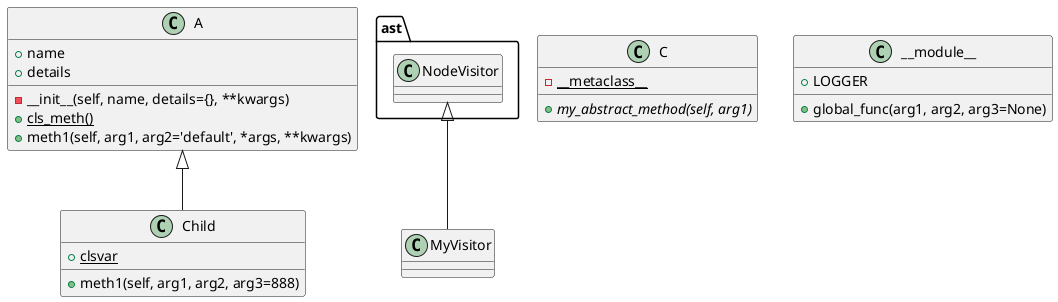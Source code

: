 @startuml
class A {
  +name
  +details
  -__init__(self, name, details={}, **kwargs)
  +cls_meth(){static}
  +meth1(self, arg1, arg2='default', *args, **kwargs)
}

A <|-- Child
class Child {
  {static} +clsvar
  +meth1(self, arg1, arg2, arg3=888)
}

ast.NodeVisitor <|-- MyVisitor
class MyVisitor {
}

class C {
  {static} -__metaclass__
  +my_abstract_method(self, arg1){abstract}
}

class __module__ {
  +LOGGER
  +global_func(arg1, arg2, arg3=None)
}

@enduml
